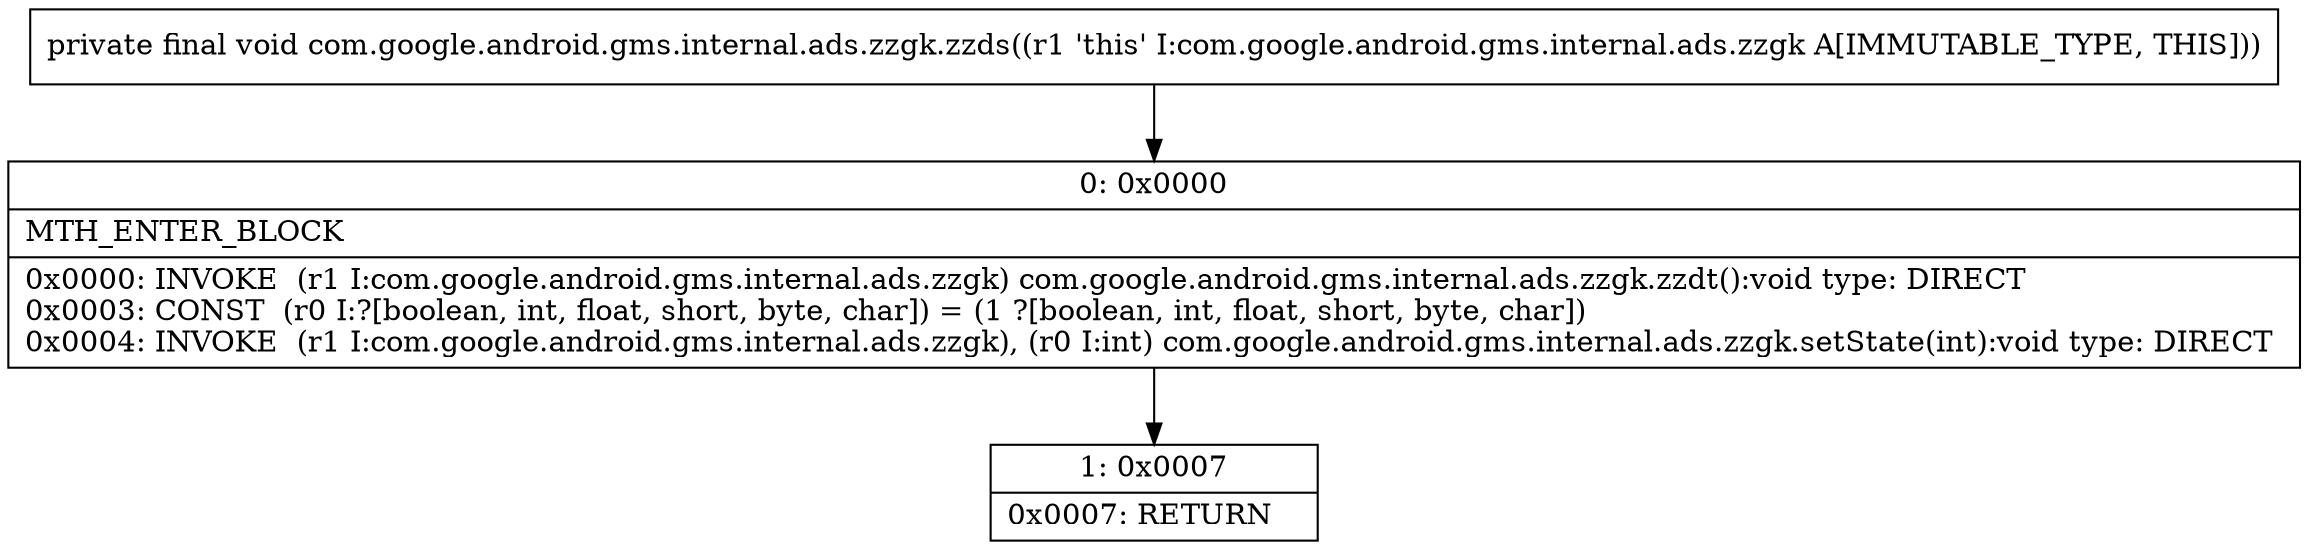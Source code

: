 digraph "CFG forcom.google.android.gms.internal.ads.zzgk.zzds()V" {
Node_0 [shape=record,label="{0\:\ 0x0000|MTH_ENTER_BLOCK\l|0x0000: INVOKE  (r1 I:com.google.android.gms.internal.ads.zzgk) com.google.android.gms.internal.ads.zzgk.zzdt():void type: DIRECT \l0x0003: CONST  (r0 I:?[boolean, int, float, short, byte, char]) = (1 ?[boolean, int, float, short, byte, char]) \l0x0004: INVOKE  (r1 I:com.google.android.gms.internal.ads.zzgk), (r0 I:int) com.google.android.gms.internal.ads.zzgk.setState(int):void type: DIRECT \l}"];
Node_1 [shape=record,label="{1\:\ 0x0007|0x0007: RETURN   \l}"];
MethodNode[shape=record,label="{private final void com.google.android.gms.internal.ads.zzgk.zzds((r1 'this' I:com.google.android.gms.internal.ads.zzgk A[IMMUTABLE_TYPE, THIS])) }"];
MethodNode -> Node_0;
Node_0 -> Node_1;
}

